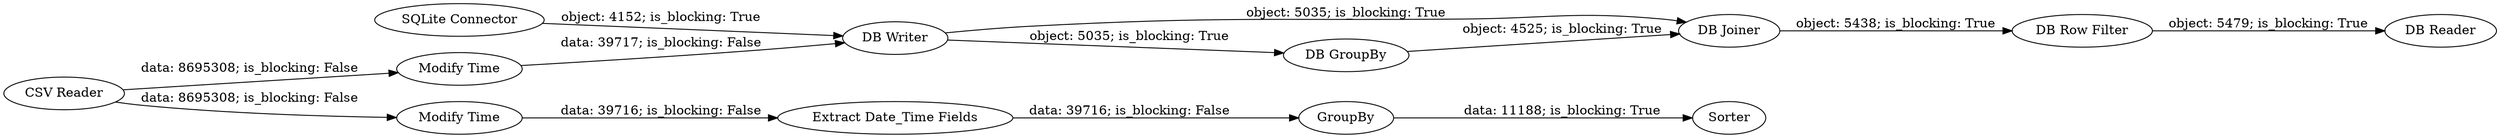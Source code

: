 digraph {
	"8041014751634265263_42" [label="Extract Date_Time Fields"]
	"8041014751634265263_38" [label=GroupBy]
	"8041014751634265263_45" [label="DB Reader"]
	"8041014751634265263_48" [label="DB Writer"]
	"8041014751634265263_39" [label=Sorter]
	"8041014751634265263_51" [label="DB Joiner"]
	"8041014751634265263_50" [label="Modify Time"]
	"8041014751634265263_43" [label="CSV Reader"]
	"8041014751634265263_44" [label="DB Row Filter"]
	"8041014751634265263_36" [label="Modify Time"]
	"8041014751634265263_47" [label="SQLite Connector"]
	"8041014751634265263_49" [label="DB GroupBy"]
	"8041014751634265263_42" -> "8041014751634265263_38" [label="data: 39716; is_blocking: False"]
	"8041014751634265263_43" -> "8041014751634265263_50" [label="data: 8695308; is_blocking: False"]
	"8041014751634265263_48" -> "8041014751634265263_51" [label="object: 5035; is_blocking: True"]
	"8041014751634265263_44" -> "8041014751634265263_45" [label="object: 5479; is_blocking: True"]
	"8041014751634265263_51" -> "8041014751634265263_44" [label="object: 5438; is_blocking: True"]
	"8041014751634265263_47" -> "8041014751634265263_48" [label="object: 4152; is_blocking: True"]
	"8041014751634265263_48" -> "8041014751634265263_49" [label="object: 5035; is_blocking: True"]
	"8041014751634265263_43" -> "8041014751634265263_36" [label="data: 8695308; is_blocking: False"]
	"8041014751634265263_49" -> "8041014751634265263_51" [label="object: 4525; is_blocking: True"]
	"8041014751634265263_50" -> "8041014751634265263_48" [label="data: 39717; is_blocking: False"]
	"8041014751634265263_36" -> "8041014751634265263_42" [label="data: 39716; is_blocking: False"]
	"8041014751634265263_38" -> "8041014751634265263_39" [label="data: 11188; is_blocking: True"]
	rankdir=LR
}
